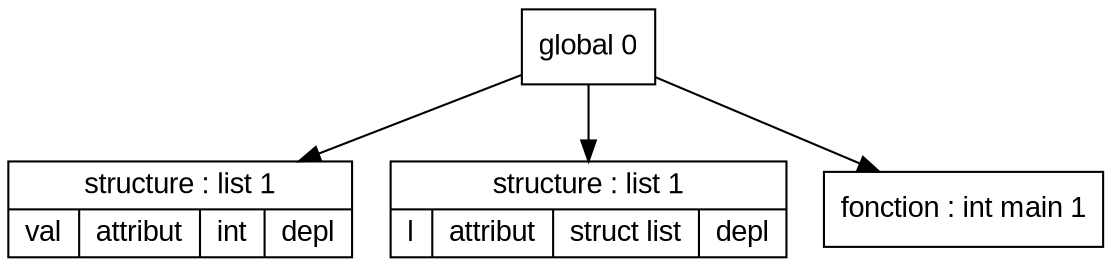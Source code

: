 digraph "tds"{

	node [fontname="Arial"];

	N1 [shape=record label="{ structure : list 1
	| { val | attribut | int | depl }
	}"];

	N2 [shape=record label="{ structure : list 1
	| { l | attribut | struct list | depl }
	}"];

	N3 [shape=record label="{ fonction : int main 1
	}"];

	N0 [shape=record label="{ global 0
	}"];


	N0 -> N1; 
	N0 -> N2; 
	N0 -> N3; 
}
